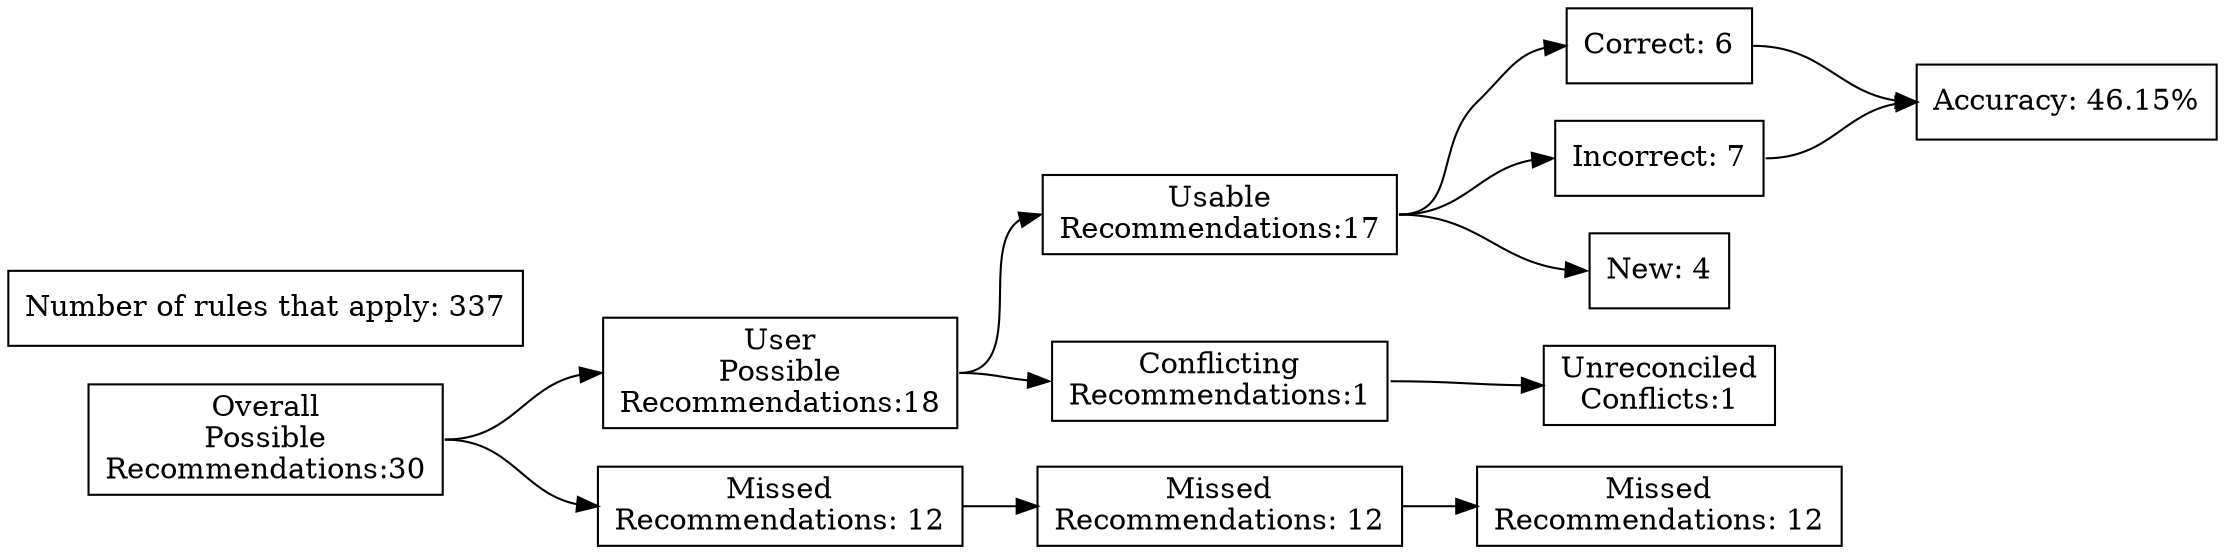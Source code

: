 digraph {
	graph [rankdir=LR]
	node [pos=r shape=box]
	edge [headport=w tailport=e]
		A [label="Overall
Possible
Recommendations:30"]
		B [label="User
Possible
Recommendations:18"]
		C [label="Missed
Recommendations: 12"]
		D [label="Usable
Recommendations:17"]
		E [label="Conflicting
Recommendations:1"]
		J [label="Missed
Recommendations: 12"]
		M [label="Unreconciled
Conflicts:1"]
		F [label="Correct: 6"]
		G [label="Incorrect: 7"]
		H [label="New: 4"]
		K [label="Missed
Recommendations: 12"]
		I [label="Accuracy: 46.15%"]
		l [label="Number of rules that apply: 337"]
			A -> B
			A -> C
			B -> D
			B -> E
			D -> F
			D -> G
			D -> H
			F -> I
			G -> I
			C -> J
			J -> K
			E -> M
}